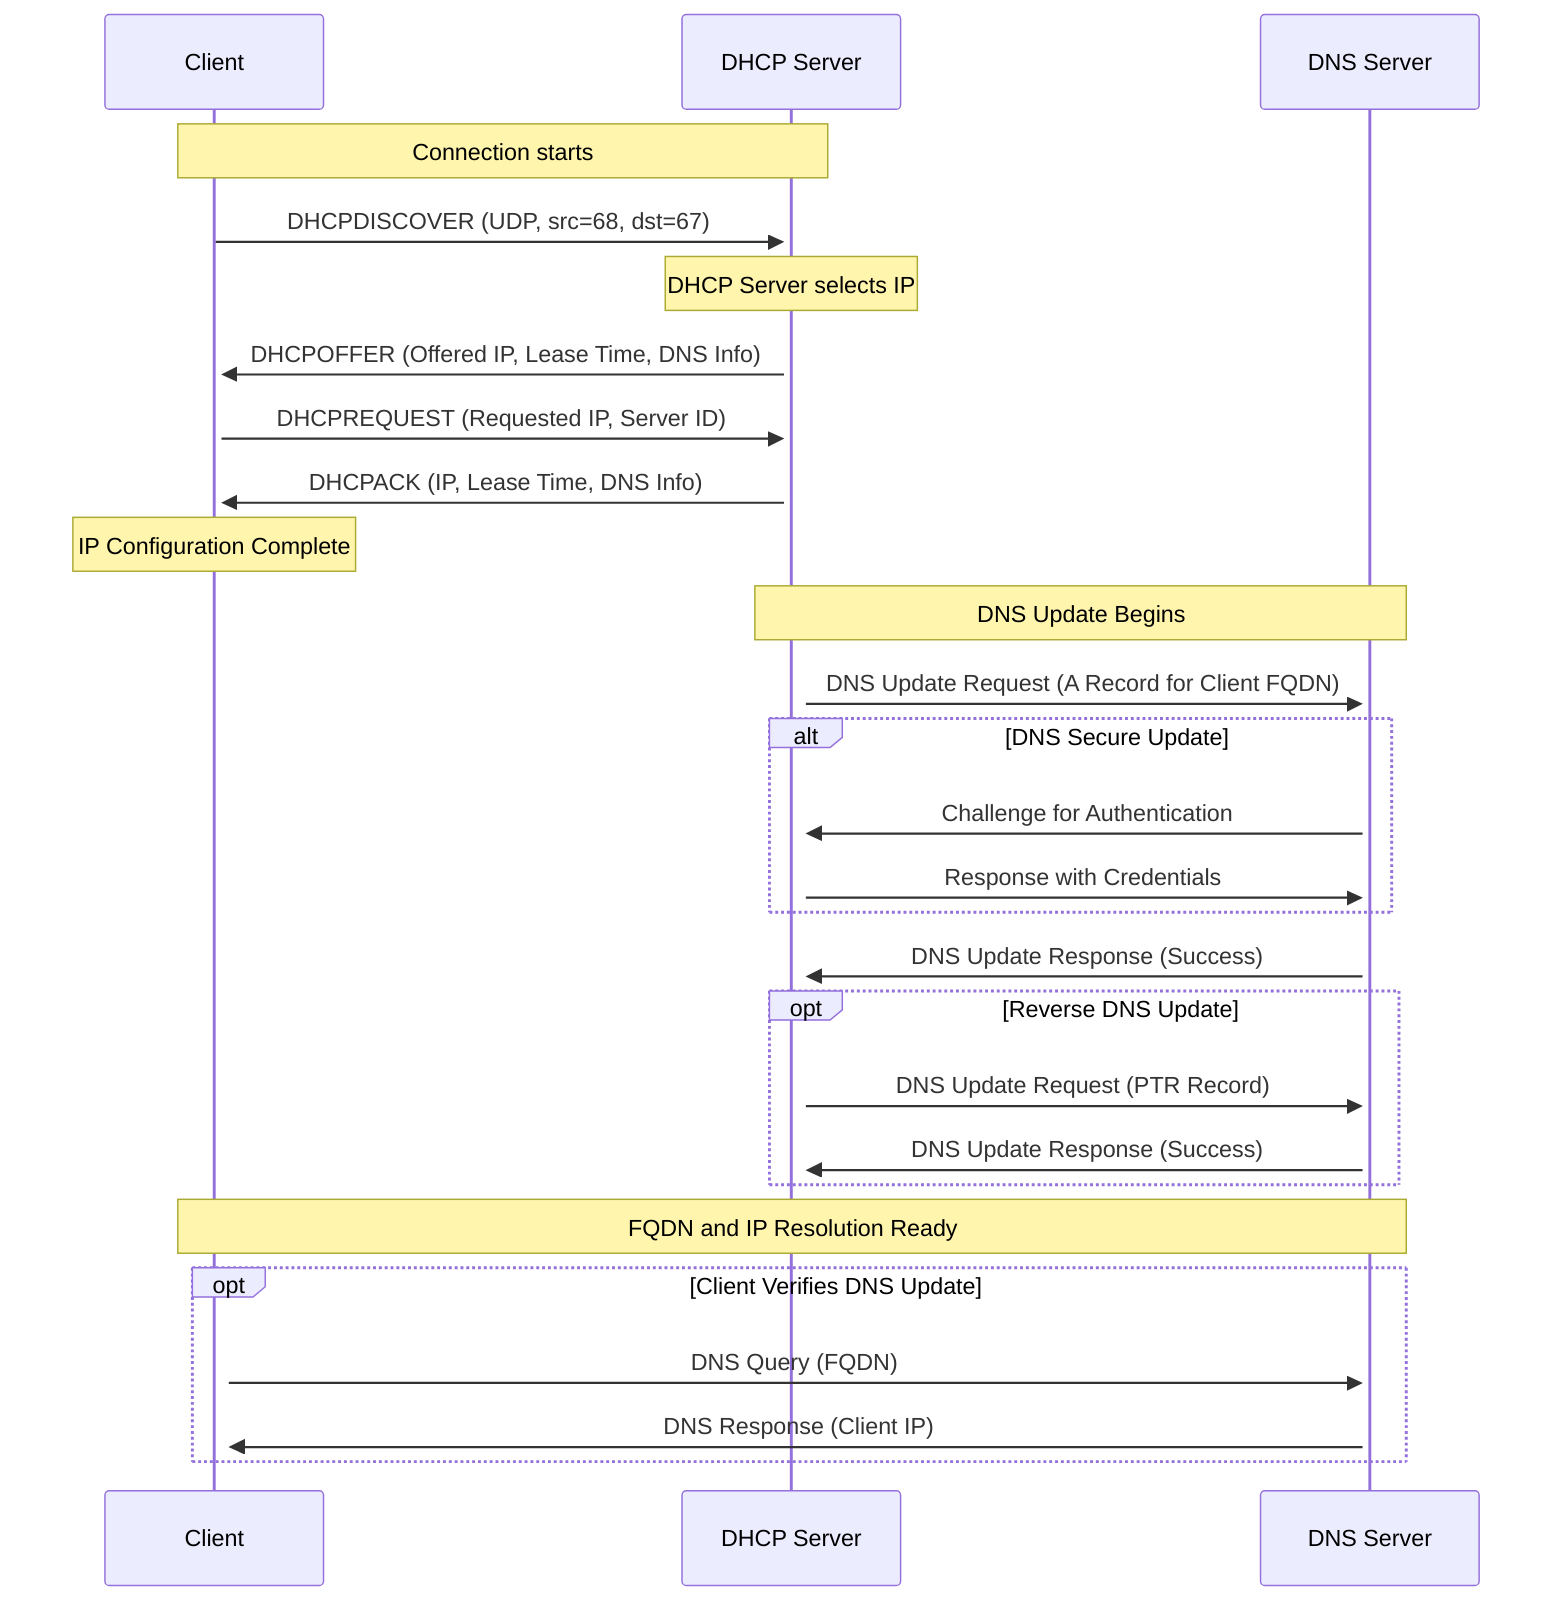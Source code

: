 sequenceDiagram
    participant C as Client
    participant DH as DHCP Server
    participant DNS as DNS Server

    Note over C,DH: Connection starts
    C->>+DH: DHCPDISCOVER (UDP, src=68, dst=67)
    Note over DH: DHCP Server selects IP
    DH->>+C: DHCPOFFER (Offered IP, Lease Time, DNS Info)
    C->>+DH: DHCPREQUEST (Requested IP, Server ID)
    DH->>+C: DHCPACK (IP, Lease Time, DNS Info)
    Note over C: IP Configuration Complete

    Note over DH,DNS: DNS Update Begins
    DH->>+DNS: DNS Update Request (A Record for Client FQDN)
    alt DNS Secure Update
        DNS->>DH: Challenge for Authentication
        DH->>DNS: Response with Credentials
    end
    DNS->>DH: DNS Update Response (Success)
    opt Reverse DNS Update
        DH->>+DNS: DNS Update Request (PTR Record)
        DNS->>DH: DNS Update Response (Success)
    end
    Note over C,DNS: FQDN and IP Resolution Ready

    opt Client Verifies DNS Update
        C->>+DNS: DNS Query (FQDN)
        DNS->>+C: DNS Response (Client IP)
    end